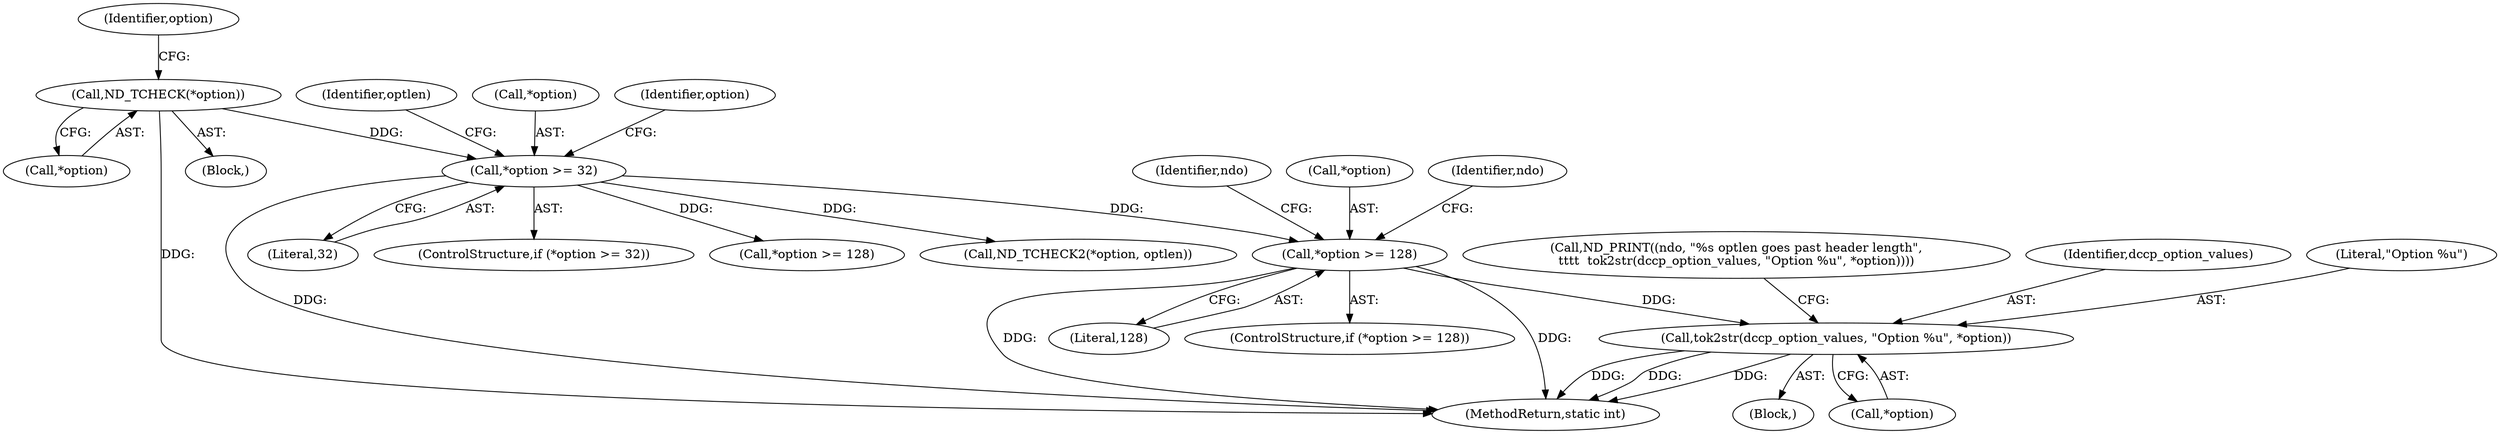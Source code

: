 digraph "0_tcpdump_211124b972e74f0da66bc8b16f181f78793e2f66@pointer" {
"1000167" [label="(Call,*option >= 128)"];
"1000111" [label="(Call,*option >= 32)"];
"1000107" [label="(Call,ND_TCHECK(*option))"];
"1000184" [label="(Call,tok2str(dccp_option_values, \"Option %u\", *option))"];
"1000110" [label="(ControlStructure,if (*option >= 32))"];
"1000159" [label="(Identifier,optlen)"];
"1000182" [label="(Block,)"];
"1000170" [label="(Literal,128)"];
"1000166" [label="(ControlStructure,if (*option >= 128))"];
"1000113" [label="(Identifier,option)"];
"1000173" [label="(Identifier,ndo)"];
"1000112" [label="(Call,*option)"];
"1000107" [label="(Call,ND_TCHECK(*option))"];
"1000119" [label="(Identifier,option)"];
"1000184" [label="(Call,tok2str(dccp_option_values, \"Option %u\", *option))"];
"1000179" [label="(Call,ND_PRINT((ndo, \"%s optlen goes past header length\",\n\t\t\t\t  tok2str(dccp_option_values, \"Option %u\", *option))))"];
"1000187" [label="(Call,*option)"];
"1000133" [label="(Call,*option >= 128)"];
"1000191" [label="(Call,ND_TCHECK2(*option, optlen))"];
"1000111" [label="(Call,*option >= 32)"];
"1000582" [label="(MethodReturn,static int)"];
"1000104" [label="(Block,)"];
"1000114" [label="(Literal,32)"];
"1000108" [label="(Call,*option)"];
"1000167" [label="(Call,*option >= 128)"];
"1000168" [label="(Call,*option)"];
"1000185" [label="(Identifier,dccp_option_values)"];
"1000181" [label="(Identifier,ndo)"];
"1000186" [label="(Literal,\"Option %u\")"];
"1000167" -> "1000166"  [label="AST: "];
"1000167" -> "1000170"  [label="CFG: "];
"1000168" -> "1000167"  [label="AST: "];
"1000170" -> "1000167"  [label="AST: "];
"1000173" -> "1000167"  [label="CFG: "];
"1000181" -> "1000167"  [label="CFG: "];
"1000167" -> "1000582"  [label="DDG: "];
"1000167" -> "1000582"  [label="DDG: "];
"1000111" -> "1000167"  [label="DDG: "];
"1000167" -> "1000184"  [label="DDG: "];
"1000111" -> "1000110"  [label="AST: "];
"1000111" -> "1000114"  [label="CFG: "];
"1000112" -> "1000111"  [label="AST: "];
"1000114" -> "1000111"  [label="AST: "];
"1000119" -> "1000111"  [label="CFG: "];
"1000159" -> "1000111"  [label="CFG: "];
"1000111" -> "1000582"  [label="DDG: "];
"1000107" -> "1000111"  [label="DDG: "];
"1000111" -> "1000133"  [label="DDG: "];
"1000111" -> "1000191"  [label="DDG: "];
"1000107" -> "1000104"  [label="AST: "];
"1000107" -> "1000108"  [label="CFG: "];
"1000108" -> "1000107"  [label="AST: "];
"1000113" -> "1000107"  [label="CFG: "];
"1000107" -> "1000582"  [label="DDG: "];
"1000184" -> "1000182"  [label="AST: "];
"1000184" -> "1000187"  [label="CFG: "];
"1000185" -> "1000184"  [label="AST: "];
"1000186" -> "1000184"  [label="AST: "];
"1000187" -> "1000184"  [label="AST: "];
"1000179" -> "1000184"  [label="CFG: "];
"1000184" -> "1000582"  [label="DDG: "];
"1000184" -> "1000582"  [label="DDG: "];
"1000184" -> "1000582"  [label="DDG: "];
}
